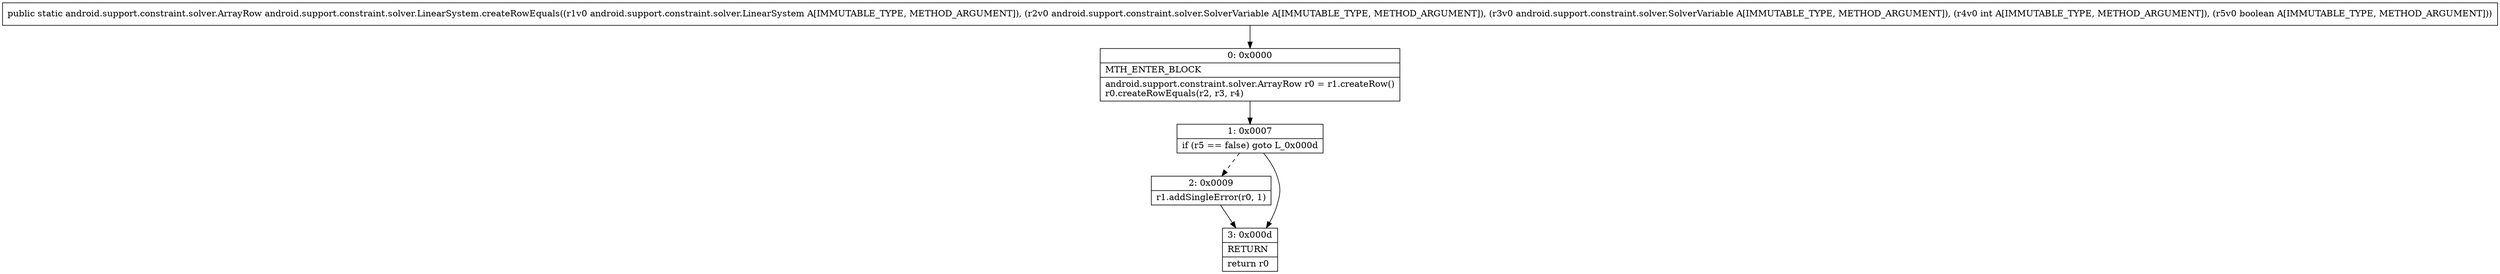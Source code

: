 digraph "CFG forandroid.support.constraint.solver.LinearSystem.createRowEquals(Landroid\/support\/constraint\/solver\/LinearSystem;Landroid\/support\/constraint\/solver\/SolverVariable;Landroid\/support\/constraint\/solver\/SolverVariable;IZ)Landroid\/support\/constraint\/solver\/ArrayRow;" {
Node_0 [shape=record,label="{0\:\ 0x0000|MTH_ENTER_BLOCK\l|android.support.constraint.solver.ArrayRow r0 = r1.createRow()\lr0.createRowEquals(r2, r3, r4)\l}"];
Node_1 [shape=record,label="{1\:\ 0x0007|if (r5 == false) goto L_0x000d\l}"];
Node_2 [shape=record,label="{2\:\ 0x0009|r1.addSingleError(r0, 1)\l}"];
Node_3 [shape=record,label="{3\:\ 0x000d|RETURN\l|return r0\l}"];
MethodNode[shape=record,label="{public static android.support.constraint.solver.ArrayRow android.support.constraint.solver.LinearSystem.createRowEquals((r1v0 android.support.constraint.solver.LinearSystem A[IMMUTABLE_TYPE, METHOD_ARGUMENT]), (r2v0 android.support.constraint.solver.SolverVariable A[IMMUTABLE_TYPE, METHOD_ARGUMENT]), (r3v0 android.support.constraint.solver.SolverVariable A[IMMUTABLE_TYPE, METHOD_ARGUMENT]), (r4v0 int A[IMMUTABLE_TYPE, METHOD_ARGUMENT]), (r5v0 boolean A[IMMUTABLE_TYPE, METHOD_ARGUMENT])) }"];
MethodNode -> Node_0;
Node_0 -> Node_1;
Node_1 -> Node_2[style=dashed];
Node_1 -> Node_3;
Node_2 -> Node_3;
}

